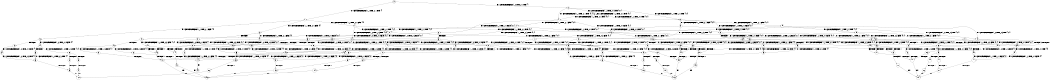 digraph BCG {
size = "7, 10.5";
center = TRUE;
node [shape = circle];
0 [peripheries = 2];
0 -> 1 [label = "EX !0 !ATOMIC_EXCH_BRANCH (1, +1, TRUE, +0, 1, TRUE) !{}"];
0 -> 2 [label = "EX !1 !ATOMIC_EXCH_BRANCH (1, +0, TRUE, +0, 1, TRUE) !{}"];
1 -> 3 [label = "EX !0 !ATOMIC_EXCH_BRANCH (1, +1, TRUE, +0, 1, FALSE) !{0}"];
1 -> 4 [label = "EX !1 !ATOMIC_EXCH_BRANCH (1, +0, TRUE, +0, 1, FALSE) !{0}"];
1 -> 5 [label = "EX !0 !ATOMIC_EXCH_BRANCH (1, +1, TRUE, +0, 1, FALSE) !{0}"];
2 -> 6 [label = "EX !1 !ATOMIC_EXCH_BRANCH (1, +0, TRUE, +0, 1, TRUE) !{0, 1}"];
2 -> 7 [label = "EX !0 !ATOMIC_EXCH_BRANCH (1, +1, TRUE, +0, 1, TRUE) !{0, 1}"];
2 -> 8 [label = "EX !0 !ATOMIC_EXCH_BRANCH (1, +1, TRUE, +0, 1, TRUE) !{0, 1}"];
3 -> 9 [label = "EX !1 !ATOMIC_EXCH_BRANCH (1, +0, TRUE, +0, 1, FALSE) !{0}"];
3 -> 10 [label = "TERMINATE !0"];
4 -> 11 [label = "EX !0 !ATOMIC_EXCH_BRANCH (1, +1, TRUE, +0, 1, TRUE) !{0, 1}"];
4 -> 12 [label = "EX !1 !ATOMIC_EXCH_BRANCH (1, +0, TRUE, +0, 3, TRUE) !{0, 1}"];
4 -> 13 [label = "EX !0 !ATOMIC_EXCH_BRANCH (1, +1, TRUE, +0, 1, TRUE) !{0, 1}"];
5 -> 14 [label = "EX !1 !ATOMIC_EXCH_BRANCH (1, +0, TRUE, +0, 1, FALSE) !{0}"];
5 -> 15 [label = "TERMINATE !0"];
6 -> 6 [label = "EX !1 !ATOMIC_EXCH_BRANCH (1, +0, TRUE, +0, 1, TRUE) !{0, 1}"];
6 -> 7 [label = "EX !0 !ATOMIC_EXCH_BRANCH (1, +1, TRUE, +0, 1, TRUE) !{0, 1}"];
6 -> 8 [label = "EX !0 !ATOMIC_EXCH_BRANCH (1, +1, TRUE, +0, 1, TRUE) !{0, 1}"];
7 -> 16 [label = "EX !0 !ATOMIC_EXCH_BRANCH (1, +1, TRUE, +0, 1, FALSE) !{0, 1}"];
7 -> 17 [label = "EX !1 !ATOMIC_EXCH_BRANCH (1, +0, TRUE, +0, 1, FALSE) !{0, 1}"];
7 -> 18 [label = "EX !0 !ATOMIC_EXCH_BRANCH (1, +1, TRUE, +0, 1, FALSE) !{0, 1}"];
8 -> 19 [label = "EX !1 !ATOMIC_EXCH_BRANCH (1, +0, TRUE, +0, 1, FALSE) !{0, 1}"];
8 -> 18 [label = "EX !0 !ATOMIC_EXCH_BRANCH (1, +1, TRUE, +0, 1, FALSE) !{0, 1}"];
8 -> 20 [label = "EX !1 !ATOMIC_EXCH_BRANCH (1, +0, TRUE, +0, 1, FALSE) !{0, 1}"];
9 -> 21 [label = "EX !1 !ATOMIC_EXCH_BRANCH (1, +0, TRUE, +0, 3, TRUE) !{0, 1}"];
9 -> 22 [label = "TERMINATE !0"];
10 -> 23 [label = "EX !1 !ATOMIC_EXCH_BRANCH (1, +0, TRUE, +0, 1, FALSE) !{}"];
11 -> 24 [label = "EX !0 !ATOMIC_EXCH_BRANCH (1, +1, TRUE, +0, 1, FALSE) !{0, 1}"];
11 -> 25 [label = "EX !1 !ATOMIC_EXCH_BRANCH (1, +0, TRUE, +0, 3, FALSE) !{0, 1}"];
11 -> 26 [label = "EX !0 !ATOMIC_EXCH_BRANCH (1, +1, TRUE, +0, 1, FALSE) !{0, 1}"];
12 -> 27 [label = "EX !0 !ATOMIC_EXCH_BRANCH (1, +1, TRUE, +0, 1, TRUE) !{0, 1}"];
12 -> 28 [label = "TERMINATE !1"];
12 -> 29 [label = "EX !0 !ATOMIC_EXCH_BRANCH (1, +1, TRUE, +0, 1, TRUE) !{0, 1}"];
13 -> 30 [label = "EX !1 !ATOMIC_EXCH_BRANCH (1, +0, TRUE, +0, 3, FALSE) !{0, 1}"];
13 -> 26 [label = "EX !0 !ATOMIC_EXCH_BRANCH (1, +1, TRUE, +0, 1, FALSE) !{0, 1}"];
13 -> 31 [label = "EX !1 !ATOMIC_EXCH_BRANCH (1, +0, TRUE, +0, 3, FALSE) !{0, 1}"];
14 -> 32 [label = "EX !1 !ATOMIC_EXCH_BRANCH (1, +0, TRUE, +0, 3, TRUE) !{0, 1}"];
14 -> 33 [label = "TERMINATE !0"];
15 -> 34 [label = "EX !1 !ATOMIC_EXCH_BRANCH (1, +0, TRUE, +0, 1, FALSE) !{}"];
16 -> 35 [label = "EX !1 !ATOMIC_EXCH_BRANCH (1, +0, TRUE, +0, 1, FALSE) !{0, 1}"];
16 -> 36 [label = "TERMINATE !0"];
17 -> 11 [label = "EX !0 !ATOMIC_EXCH_BRANCH (1, +1, TRUE, +0, 1, TRUE) !{0, 1}"];
17 -> 12 [label = "EX !1 !ATOMIC_EXCH_BRANCH (1, +0, TRUE, +0, 3, TRUE) !{0, 1}"];
17 -> 13 [label = "EX !0 !ATOMIC_EXCH_BRANCH (1, +1, TRUE, +0, 1, TRUE) !{0, 1}"];
18 -> 37 [label = "EX !1 !ATOMIC_EXCH_BRANCH (1, +0, TRUE, +0, 1, FALSE) !{0, 1}"];
18 -> 38 [label = "EX !1 !ATOMIC_EXCH_BRANCH (1, +0, TRUE, +0, 1, FALSE) !{0, 1}"];
18 -> 39 [label = "TERMINATE !0"];
19 -> 40 [label = "EX !0 !ATOMIC_EXCH_BRANCH (1, +1, TRUE, +0, 1, TRUE) !{0, 1}"];
19 -> 41 [label = "EX !1 !ATOMIC_EXCH_BRANCH (1, +0, TRUE, +0, 3, TRUE) !{0, 1}"];
19 -> 13 [label = "EX !0 !ATOMIC_EXCH_BRANCH (1, +1, TRUE, +0, 1, TRUE) !{0, 1}"];
20 -> 41 [label = "EX !1 !ATOMIC_EXCH_BRANCH (1, +0, TRUE, +0, 3, TRUE) !{0, 1}"];
20 -> 13 [label = "EX !0 !ATOMIC_EXCH_BRANCH (1, +1, TRUE, +0, 1, TRUE) !{0, 1}"];
20 -> 42 [label = "EX !1 !ATOMIC_EXCH_BRANCH (1, +0, TRUE, +0, 3, TRUE) !{0, 1}"];
21 -> 43 [label = "TERMINATE !0"];
21 -> 44 [label = "TERMINATE !1"];
22 -> 45 [label = "EX !1 !ATOMIC_EXCH_BRANCH (1, +0, TRUE, +0, 3, TRUE) !{1}"];
22 -> 46 [label = "EX !1 !ATOMIC_EXCH_BRANCH (1, +0, TRUE, +0, 3, TRUE) !{1}"];
23 -> 45 [label = "EX !1 !ATOMIC_EXCH_BRANCH (1, +0, TRUE, +0, 3, TRUE) !{1}"];
23 -> 46 [label = "EX !1 !ATOMIC_EXCH_BRANCH (1, +0, TRUE, +0, 3, TRUE) !{1}"];
24 -> 47 [label = "EX !1 !ATOMIC_EXCH_BRANCH (1, +0, TRUE, +0, 3, FALSE) !{0, 1}"];
24 -> 48 [label = "TERMINATE !0"];
25 -> 27 [label = "EX !0 !ATOMIC_EXCH_BRANCH (1, +1, TRUE, +0, 1, TRUE) !{0, 1}"];
25 -> 28 [label = "TERMINATE !1"];
25 -> 29 [label = "EX !0 !ATOMIC_EXCH_BRANCH (1, +1, TRUE, +0, 1, TRUE) !{0, 1}"];
26 -> 49 [label = "EX !1 !ATOMIC_EXCH_BRANCH (1, +0, TRUE, +0, 3, FALSE) !{0, 1}"];
26 -> 50 [label = "EX !1 !ATOMIC_EXCH_BRANCH (1, +0, TRUE, +0, 3, FALSE) !{0, 1}"];
26 -> 51 [label = "TERMINATE !0"];
27 -> 52 [label = "EX !0 !ATOMIC_EXCH_BRANCH (1, +1, TRUE, +0, 1, FALSE) !{0, 1}"];
27 -> 53 [label = "TERMINATE !1"];
27 -> 54 [label = "EX !0 !ATOMIC_EXCH_BRANCH (1, +1, TRUE, +0, 1, FALSE) !{0, 1}"];
28 -> 55 [label = "EX !0 !ATOMIC_EXCH_BRANCH (1, +1, TRUE, +0, 1, TRUE) !{0}"];
28 -> 56 [label = "EX !0 !ATOMIC_EXCH_BRANCH (1, +1, TRUE, +0, 1, TRUE) !{0}"];
29 -> 54 [label = "EX !0 !ATOMIC_EXCH_BRANCH (1, +1, TRUE, +0, 1, FALSE) !{0, 1}"];
29 -> 57 [label = "TERMINATE !1"];
30 -> 58 [label = "EX !0 !ATOMIC_EXCH_BRANCH (1, +1, TRUE, +0, 1, TRUE) !{0, 1}"];
30 -> 59 [label = "TERMINATE !1"];
30 -> 29 [label = "EX !0 !ATOMIC_EXCH_BRANCH (1, +1, TRUE, +0, 1, TRUE) !{0, 1}"];
31 -> 29 [label = "EX !0 !ATOMIC_EXCH_BRANCH (1, +1, TRUE, +0, 1, TRUE) !{0, 1}"];
31 -> 60 [label = "TERMINATE !1"];
32 -> 61 [label = "TERMINATE !0"];
32 -> 62 [label = "TERMINATE !1"];
33 -> 63 [label = "EX !1 !ATOMIC_EXCH_BRANCH (1, +0, TRUE, +0, 3, TRUE) !{1}"];
34 -> 63 [label = "EX !1 !ATOMIC_EXCH_BRANCH (1, +0, TRUE, +0, 3, TRUE) !{1}"];
35 -> 21 [label = "EX !1 !ATOMIC_EXCH_BRANCH (1, +0, TRUE, +0, 3, TRUE) !{0, 1}"];
35 -> 22 [label = "TERMINATE !0"];
36 -> 64 [label = "EX !1 !ATOMIC_EXCH_BRANCH (1, +0, TRUE, +0, 1, FALSE) !{1}"];
36 -> 65 [label = "EX !1 !ATOMIC_EXCH_BRANCH (1, +0, TRUE, +0, 1, FALSE) !{1}"];
37 -> 66 [label = "EX !1 !ATOMIC_EXCH_BRANCH (1, +0, TRUE, +0, 3, TRUE) !{0, 1}"];
37 -> 67 [label = "TERMINATE !0"];
38 -> 66 [label = "EX !1 !ATOMIC_EXCH_BRANCH (1, +0, TRUE, +0, 3, TRUE) !{0, 1}"];
38 -> 68 [label = "EX !1 !ATOMIC_EXCH_BRANCH (1, +0, TRUE, +0, 3, TRUE) !{0, 1}"];
38 -> 69 [label = "TERMINATE !0"];
39 -> 70 [label = "EX !1 !ATOMIC_EXCH_BRANCH (1, +0, TRUE, +0, 1, FALSE) !{1}"];
40 -> 71 [label = "EX !0 !ATOMIC_EXCH_BRANCH (1, +1, TRUE, +0, 1, FALSE) !{0, 1}"];
40 -> 30 [label = "EX !1 !ATOMIC_EXCH_BRANCH (1, +0, TRUE, +0, 3, FALSE) !{0, 1}"];
40 -> 26 [label = "EX !0 !ATOMIC_EXCH_BRANCH (1, +1, TRUE, +0, 1, FALSE) !{0, 1}"];
41 -> 58 [label = "EX !0 !ATOMIC_EXCH_BRANCH (1, +1, TRUE, +0, 1, TRUE) !{0, 1}"];
41 -> 59 [label = "TERMINATE !1"];
41 -> 29 [label = "EX !0 !ATOMIC_EXCH_BRANCH (1, +1, TRUE, +0, 1, TRUE) !{0, 1}"];
42 -> 29 [label = "EX !0 !ATOMIC_EXCH_BRANCH (1, +1, TRUE, +0, 1, TRUE) !{0, 1}"];
42 -> 60 [label = "TERMINATE !1"];
43 -> 72 [label = "TERMINATE !1"];
44 -> 73 [label = "TERMINATE !0"];
45 -> 72 [label = "TERMINATE !1"];
46 -> 74 [label = "TERMINATE !1"];
47 -> 43 [label = "TERMINATE !0"];
47 -> 44 [label = "TERMINATE !1"];
48 -> 75 [label = "EX !1 !ATOMIC_EXCH_BRANCH (1, +0, TRUE, +0, 3, FALSE) !{1}"];
48 -> 76 [label = "EX !1 !ATOMIC_EXCH_BRANCH (1, +0, TRUE, +0, 3, FALSE) !{1}"];
49 -> 77 [label = "TERMINATE !0"];
49 -> 78 [label = "TERMINATE !1"];
50 -> 79 [label = "TERMINATE !0"];
50 -> 80 [label = "TERMINATE !1"];
51 -> 81 [label = "EX !1 !ATOMIC_EXCH_BRANCH (1, +0, TRUE, +0, 3, FALSE) !{1}"];
52 -> 82 [label = "TERMINATE !0"];
52 -> 83 [label = "TERMINATE !1"];
53 -> 84 [label = "EX !0 !ATOMIC_EXCH_BRANCH (1, +1, TRUE, +0, 1, FALSE) !{0}"];
53 -> 85 [label = "EX !0 !ATOMIC_EXCH_BRANCH (1, +1, TRUE, +0, 1, FALSE) !{0}"];
54 -> 86 [label = "TERMINATE !0"];
54 -> 87 [label = "TERMINATE !1"];
55 -> 84 [label = "EX !0 !ATOMIC_EXCH_BRANCH (1, +1, TRUE, +0, 1, FALSE) !{0}"];
55 -> 85 [label = "EX !0 !ATOMIC_EXCH_BRANCH (1, +1, TRUE, +0, 1, FALSE) !{0}"];
56 -> 85 [label = "EX !0 !ATOMIC_EXCH_BRANCH (1, +1, TRUE, +0, 1, FALSE) !{0}"];
57 -> 88 [label = "EX !0 !ATOMIC_EXCH_BRANCH (1, +1, TRUE, +0, 1, FALSE) !{0}"];
58 -> 89 [label = "EX !0 !ATOMIC_EXCH_BRANCH (1, +1, TRUE, +0, 1, FALSE) !{0, 1}"];
58 -> 90 [label = "TERMINATE !1"];
58 -> 54 [label = "EX !0 !ATOMIC_EXCH_BRANCH (1, +1, TRUE, +0, 1, FALSE) !{0, 1}"];
59 -> 91 [label = "EX !0 !ATOMIC_EXCH_BRANCH (1, +1, TRUE, +0, 1, TRUE) !{0}"];
60 -> 92 [label = "EX !0 !ATOMIC_EXCH_BRANCH (1, +1, TRUE, +0, 1, TRUE) !{0}"];
61 -> 93 [label = "TERMINATE !1"];
62 -> 94 [label = "TERMINATE !0"];
63 -> 93 [label = "TERMINATE !1"];
64 -> 45 [label = "EX !1 !ATOMIC_EXCH_BRANCH (1, +0, TRUE, +0, 3, TRUE) !{1}"];
64 -> 46 [label = "EX !1 !ATOMIC_EXCH_BRANCH (1, +0, TRUE, +0, 3, TRUE) !{1}"];
65 -> 46 [label = "EX !1 !ATOMIC_EXCH_BRANCH (1, +0, TRUE, +0, 3, TRUE) !{1}"];
66 -> 77 [label = "TERMINATE !0"];
66 -> 78 [label = "TERMINATE !1"];
67 -> 95 [label = "EX !1 !ATOMIC_EXCH_BRANCH (1, +0, TRUE, +0, 3, TRUE) !{1}"];
68 -> 79 [label = "TERMINATE !0"];
68 -> 80 [label = "TERMINATE !1"];
69 -> 96 [label = "EX !1 !ATOMIC_EXCH_BRANCH (1, +0, TRUE, +0, 3, TRUE) !{1}"];
70 -> 96 [label = "EX !1 !ATOMIC_EXCH_BRANCH (1, +0, TRUE, +0, 3, TRUE) !{1}"];
71 -> 49 [label = "EX !1 !ATOMIC_EXCH_BRANCH (1, +0, TRUE, +0, 3, FALSE) !{0, 1}"];
71 -> 97 [label = "TERMINATE !0"];
72 -> 98 [label = "exit"];
73 -> 98 [label = "exit"];
74 -> 99 [label = "exit"];
75 -> 72 [label = "TERMINATE !1"];
76 -> 74 [label = "TERMINATE !1"];
77 -> 100 [label = "TERMINATE !1"];
78 -> 101 [label = "TERMINATE !0"];
79 -> 102 [label = "TERMINATE !1"];
80 -> 103 [label = "TERMINATE !0"];
81 -> 102 [label = "TERMINATE !1"];
82 -> 104 [label = "TERMINATE !1"];
83 -> 105 [label = "TERMINATE !0"];
84 -> 105 [label = "TERMINATE !0"];
85 -> 106 [label = "TERMINATE !0"];
86 -> 107 [label = "TERMINATE !1"];
87 -> 108 [label = "TERMINATE !0"];
88 -> 108 [label = "TERMINATE !0"];
89 -> 109 [label = "TERMINATE !0"];
89 -> 110 [label = "TERMINATE !1"];
90 -> 111 [label = "EX !0 !ATOMIC_EXCH_BRANCH (1, +1, TRUE, +0, 1, FALSE) !{0}"];
91 -> 111 [label = "EX !0 !ATOMIC_EXCH_BRANCH (1, +1, TRUE, +0, 1, FALSE) !{0}"];
92 -> 88 [label = "EX !0 !ATOMIC_EXCH_BRANCH (1, +1, TRUE, +0, 1, FALSE) !{0}"];
93 -> 112 [label = "exit"];
94 -> 112 [label = "exit"];
95 -> 100 [label = "TERMINATE !1"];
96 -> 102 [label = "TERMINATE !1"];
97 -> 113 [label = "EX !1 !ATOMIC_EXCH_BRANCH (1, +0, TRUE, +0, 3, FALSE) !{1}"];
100 -> 114 [label = "exit"];
101 -> 114 [label = "exit"];
102 -> 115 [label = "exit"];
103 -> 115 [label = "exit"];
104 -> 98 [label = "exit"];
105 -> 98 [label = "exit"];
106 -> 112 [label = "exit"];
107 -> 115 [label = "exit"];
108 -> 115 [label = "exit"];
109 -> 116 [label = "TERMINATE !1"];
110 -> 117 [label = "TERMINATE !0"];
111 -> 117 [label = "TERMINATE !0"];
113 -> 100 [label = "TERMINATE !1"];
116 -> 114 [label = "exit"];
117 -> 114 [label = "exit"];
}

